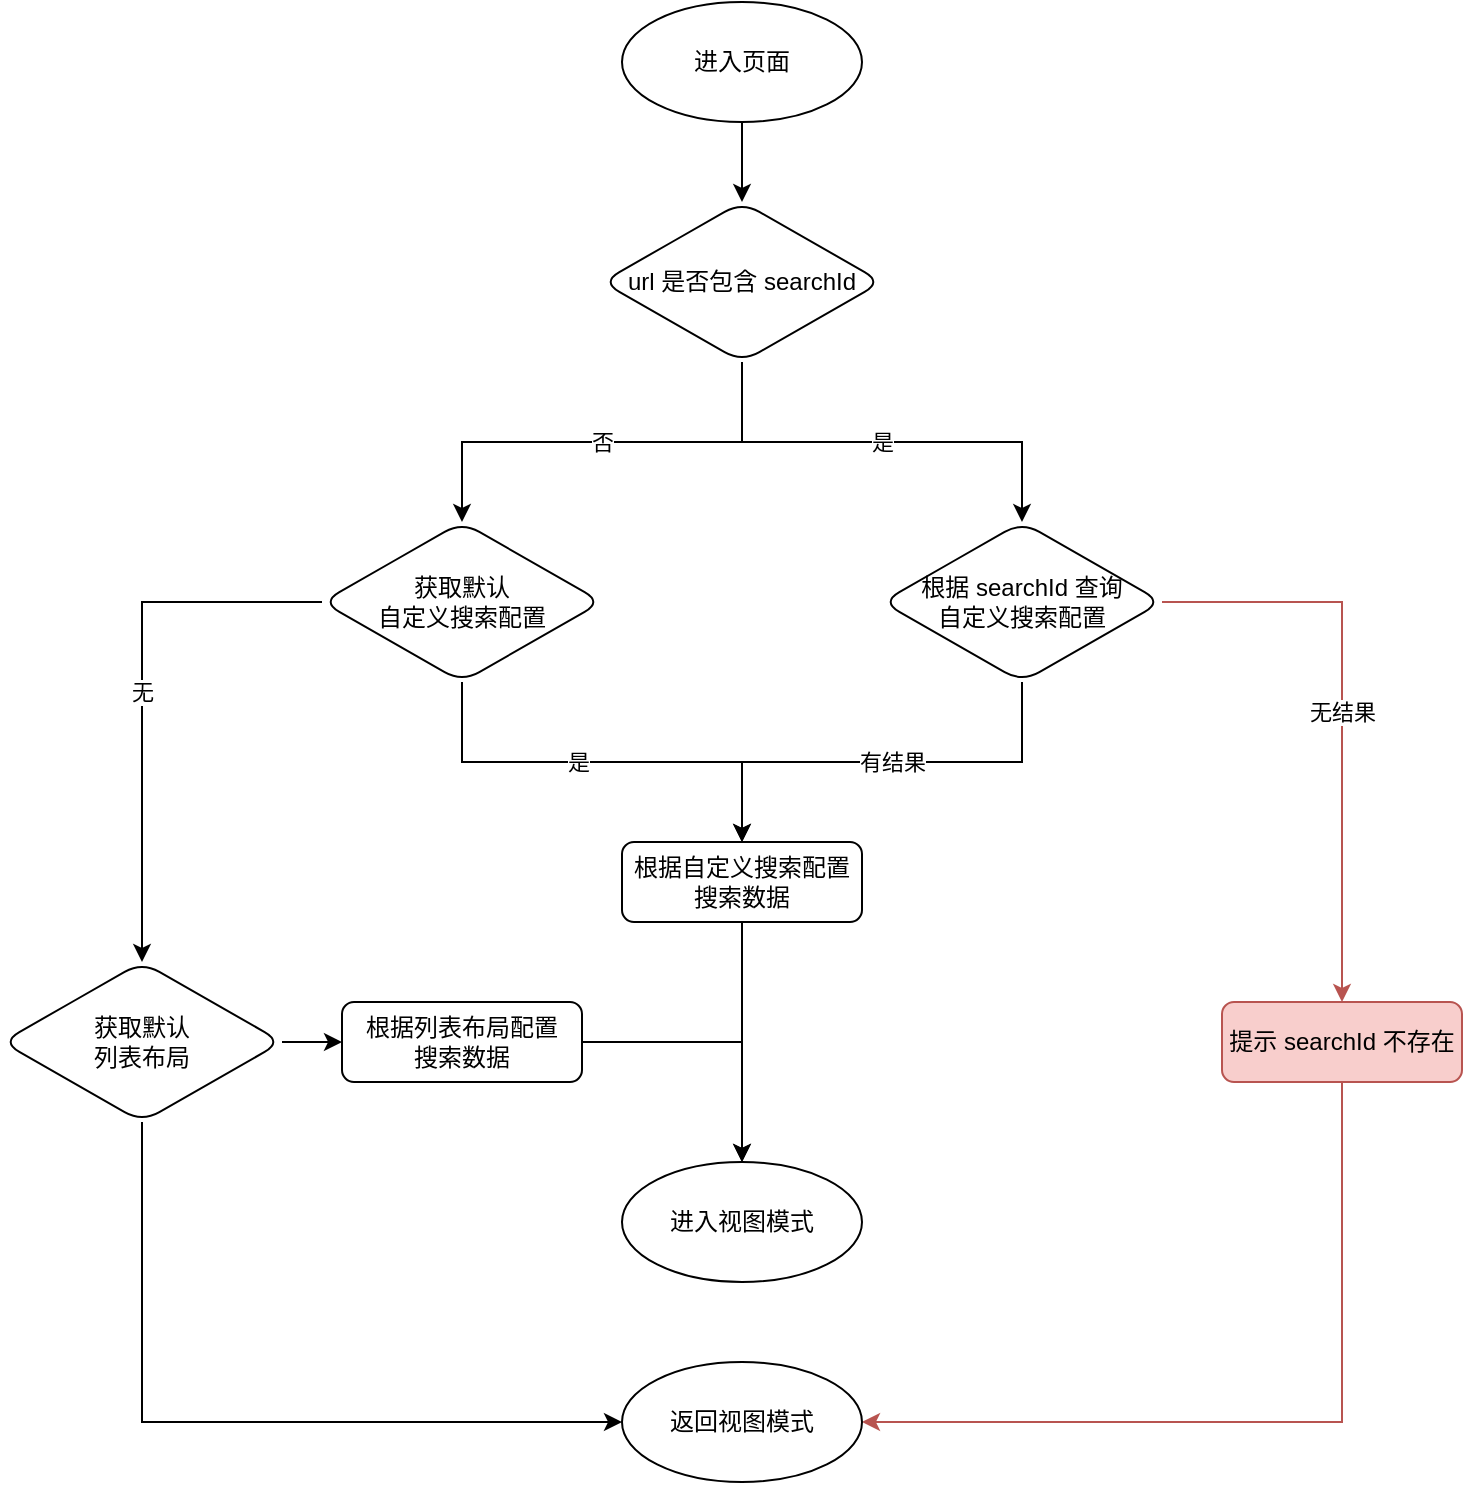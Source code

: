 <mxfile version="20.5.3" type="github">
  <diagram id="imFZ07dwRDms2zyObWHm" name="第 1 页">
    <mxGraphModel dx="1501" dy="843" grid="1" gridSize="10" guides="1" tooltips="1" connect="1" arrows="1" fold="1" page="1" pageScale="1" pageWidth="2339" pageHeight="3300" math="0" shadow="0">
      <root>
        <mxCell id="0" />
        <mxCell id="1" parent="0" />
        <mxCell id="8Sr3WNEwU65QQ85RrxuD-3" value="" style="edgeStyle=orthogonalEdgeStyle;rounded=0;orthogonalLoop=1;jettySize=auto;html=1;exitX=0.5;exitY=1;exitDx=0;exitDy=0;" edge="1" parent="1" source="8Sr3WNEwU65QQ85RrxuD-48" target="8Sr3WNEwU65QQ85RrxuD-2">
          <mxGeometry relative="1" as="geometry">
            <mxPoint x="580" y="120" as="sourcePoint" />
          </mxGeometry>
        </mxCell>
        <mxCell id="8Sr3WNEwU65QQ85RrxuD-9" value="是" style="edgeStyle=orthogonalEdgeStyle;rounded=0;orthogonalLoop=1;jettySize=auto;html=1;exitX=0.5;exitY=1;exitDx=0;exitDy=0;" edge="1" parent="1" source="8Sr3WNEwU65QQ85RrxuD-2" target="8Sr3WNEwU65QQ85RrxuD-8">
          <mxGeometry relative="1" as="geometry">
            <mxPoint as="offset" />
          </mxGeometry>
        </mxCell>
        <mxCell id="8Sr3WNEwU65QQ85RrxuD-22" value="否" style="edgeStyle=orthogonalEdgeStyle;rounded=0;orthogonalLoop=1;jettySize=auto;html=1;exitX=0.5;exitY=1;exitDx=0;exitDy=0;" edge="1" parent="1" source="8Sr3WNEwU65QQ85RrxuD-2" target="8Sr3WNEwU65QQ85RrxuD-21">
          <mxGeometry relative="1" as="geometry">
            <mxPoint as="offset" />
          </mxGeometry>
        </mxCell>
        <mxCell id="8Sr3WNEwU65QQ85RrxuD-2" value="url 是否包含 searchId" style="rhombus;whiteSpace=wrap;html=1;rounded=1;" vertex="1" parent="1">
          <mxGeometry x="510" y="160" width="140" height="80" as="geometry" />
        </mxCell>
        <mxCell id="8Sr3WNEwU65QQ85RrxuD-13" value="有结果" style="edgeStyle=orthogonalEdgeStyle;rounded=0;orthogonalLoop=1;jettySize=auto;html=1;exitX=0.5;exitY=1;exitDx=0;exitDy=0;entryX=0.5;entryY=0;entryDx=0;entryDy=0;" edge="1" parent="1" source="8Sr3WNEwU65QQ85RrxuD-8" target="8Sr3WNEwU65QQ85RrxuD-30">
          <mxGeometry x="-0.04" relative="1" as="geometry">
            <mxPoint x="660" y="530" as="targetPoint" />
            <mxPoint as="offset" />
          </mxGeometry>
        </mxCell>
        <mxCell id="8Sr3WNEwU65QQ85RrxuD-18" value="无结果" style="edgeStyle=orthogonalEdgeStyle;rounded=0;orthogonalLoop=1;jettySize=auto;html=1;exitX=1;exitY=0.5;exitDx=0;exitDy=0;entryX=0.5;entryY=0;entryDx=0;entryDy=0;fillColor=#f8cecc;strokeColor=#b85450;" edge="1" parent="1" source="8Sr3WNEwU65QQ85RrxuD-8" target="8Sr3WNEwU65QQ85RrxuD-16">
          <mxGeometry relative="1" as="geometry" />
        </mxCell>
        <mxCell id="8Sr3WNEwU65QQ85RrxuD-8" value="根据 searchId 查询&lt;br&gt;自定义搜索配置" style="rhombus;whiteSpace=wrap;html=1;rounded=1;" vertex="1" parent="1">
          <mxGeometry x="650" y="320" width="140" height="80" as="geometry" />
        </mxCell>
        <mxCell id="8Sr3WNEwU65QQ85RrxuD-20" value="" style="edgeStyle=orthogonalEdgeStyle;rounded=0;orthogonalLoop=1;jettySize=auto;html=1;fillColor=#f8cecc;strokeColor=#b85450;exitX=0.5;exitY=1;exitDx=0;exitDy=0;entryX=1;entryY=0.5;entryDx=0;entryDy=0;" edge="1" parent="1" source="8Sr3WNEwU65QQ85RrxuD-16" target="8Sr3WNEwU65QQ85RrxuD-45">
          <mxGeometry relative="1" as="geometry">
            <mxPoint x="640" y="860" as="targetPoint" />
          </mxGeometry>
        </mxCell>
        <mxCell id="8Sr3WNEwU65QQ85RrxuD-16" value="提示 searchId 不存在" style="whiteSpace=wrap;html=1;rounded=1;fillColor=#f8cecc;strokeColor=#b85450;" vertex="1" parent="1">
          <mxGeometry x="820" y="560" width="120" height="40" as="geometry" />
        </mxCell>
        <mxCell id="8Sr3WNEwU65QQ85RrxuD-27" value="" style="edgeStyle=orthogonalEdgeStyle;rounded=0;orthogonalLoop=1;jettySize=auto;html=1;exitX=0;exitY=0.5;exitDx=0;exitDy=0;" edge="1" parent="1" source="8Sr3WNEwU65QQ85RrxuD-21" target="8Sr3WNEwU65QQ85RrxuD-26">
          <mxGeometry relative="1" as="geometry" />
        </mxCell>
        <mxCell id="8Sr3WNEwU65QQ85RrxuD-40" value="无" style="edgeLabel;html=1;align=center;verticalAlign=middle;resizable=0;points=[];" vertex="1" connectable="0" parent="8Sr3WNEwU65QQ85RrxuD-27">
          <mxGeometry x="-0.076" relative="1" as="geometry">
            <mxPoint y="10" as="offset" />
          </mxGeometry>
        </mxCell>
        <mxCell id="8Sr3WNEwU65QQ85RrxuD-32" value="是" style="edgeStyle=orthogonalEdgeStyle;rounded=0;orthogonalLoop=1;jettySize=auto;html=1;exitX=0.5;exitY=1;exitDx=0;exitDy=0;entryX=0.5;entryY=0;entryDx=0;entryDy=0;" edge="1" parent="1" source="8Sr3WNEwU65QQ85RrxuD-21" target="8Sr3WNEwU65QQ85RrxuD-30">
          <mxGeometry x="-0.111" relative="1" as="geometry">
            <mxPoint as="offset" />
          </mxGeometry>
        </mxCell>
        <mxCell id="8Sr3WNEwU65QQ85RrxuD-21" value="获取默认&lt;br&gt;自定义搜索配置" style="rhombus;whiteSpace=wrap;html=1;rounded=1;" vertex="1" parent="1">
          <mxGeometry x="370" y="320" width="140" height="80" as="geometry" />
        </mxCell>
        <mxCell id="8Sr3WNEwU65QQ85RrxuD-37" style="edgeStyle=orthogonalEdgeStyle;rounded=0;orthogonalLoop=1;jettySize=auto;html=1;exitX=0.5;exitY=1;exitDx=0;exitDy=0;entryX=0;entryY=0.5;entryDx=0;entryDy=0;" edge="1" parent="1" source="8Sr3WNEwU65QQ85RrxuD-26" target="8Sr3WNEwU65QQ85RrxuD-45">
          <mxGeometry relative="1" as="geometry">
            <mxPoint x="520" y="860" as="targetPoint" />
          </mxGeometry>
        </mxCell>
        <mxCell id="8Sr3WNEwU65QQ85RrxuD-39" value="" style="edgeStyle=orthogonalEdgeStyle;rounded=0;orthogonalLoop=1;jettySize=auto;html=1;exitX=1;exitY=0.5;exitDx=0;exitDy=0;" edge="1" parent="1" source="8Sr3WNEwU65QQ85RrxuD-26" target="8Sr3WNEwU65QQ85RrxuD-35">
          <mxGeometry relative="1" as="geometry" />
        </mxCell>
        <mxCell id="8Sr3WNEwU65QQ85RrxuD-26" value="获取默认&lt;br&gt;列表布局" style="rhombus;whiteSpace=wrap;html=1;rounded=1;" vertex="1" parent="1">
          <mxGeometry x="210" y="540" width="140" height="80" as="geometry" />
        </mxCell>
        <mxCell id="8Sr3WNEwU65QQ85RrxuD-44" value="" style="edgeStyle=orthogonalEdgeStyle;rounded=0;orthogonalLoop=1;jettySize=auto;html=1;" edge="1" parent="1" source="8Sr3WNEwU65QQ85RrxuD-30" target="8Sr3WNEwU65QQ85RrxuD-43">
          <mxGeometry relative="1" as="geometry" />
        </mxCell>
        <mxCell id="8Sr3WNEwU65QQ85RrxuD-30" value="根据自定义搜索配置&lt;br&gt;搜索数据" style="rounded=1;whiteSpace=wrap;html=1;" vertex="1" parent="1">
          <mxGeometry x="520" y="480" width="120" height="40" as="geometry" />
        </mxCell>
        <mxCell id="8Sr3WNEwU65QQ85RrxuD-46" style="edgeStyle=orthogonalEdgeStyle;rounded=0;orthogonalLoop=1;jettySize=auto;html=1;exitX=1;exitY=0.5;exitDx=0;exitDy=0;entryX=0.5;entryY=0;entryDx=0;entryDy=0;" edge="1" parent="1" source="8Sr3WNEwU65QQ85RrxuD-35" target="8Sr3WNEwU65QQ85RrxuD-43">
          <mxGeometry relative="1" as="geometry" />
        </mxCell>
        <mxCell id="8Sr3WNEwU65QQ85RrxuD-35" value="根据列表布局配置&lt;br&gt;搜索数据" style="whiteSpace=wrap;html=1;rounded=1;" vertex="1" parent="1">
          <mxGeometry x="380" y="560" width="120" height="40" as="geometry" />
        </mxCell>
        <mxCell id="8Sr3WNEwU65QQ85RrxuD-43" value="进入视图模式" style="ellipse;whiteSpace=wrap;html=1;rounded=1;" vertex="1" parent="1">
          <mxGeometry x="520" y="640" width="120" height="60" as="geometry" />
        </mxCell>
        <mxCell id="8Sr3WNEwU65QQ85RrxuD-45" value="返回视图模式" style="ellipse;whiteSpace=wrap;html=1;rounded=1;" vertex="1" parent="1">
          <mxGeometry x="520" y="740" width="120" height="60" as="geometry" />
        </mxCell>
        <mxCell id="8Sr3WNEwU65QQ85RrxuD-48" value="进入页面" style="ellipse;whiteSpace=wrap;html=1;rounded=1;" vertex="1" parent="1">
          <mxGeometry x="520" y="60" width="120" height="60" as="geometry" />
        </mxCell>
      </root>
    </mxGraphModel>
  </diagram>
</mxfile>
